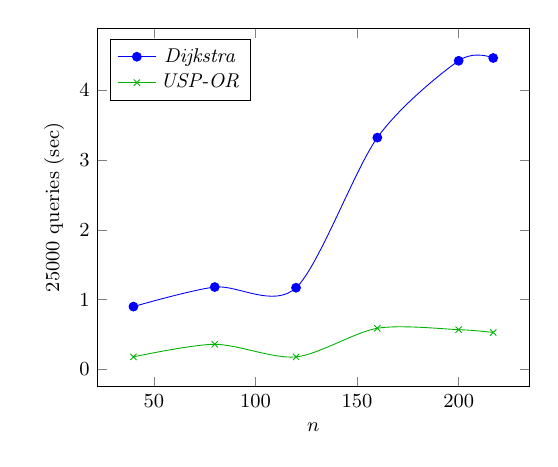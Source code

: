 \tikzstyle{textstyle}=[font=\fontsize{9}{9}\selectfont]
\begin{tikzpicture}[textstyle, scale=0.8]
    \begin{axis}[
        xlabel={$n$},
        ylabel={$25000$ queries (sec)},
		legend pos=north west
        ]
        
    \addplot[smooth,mark=*,color=blue] plot coordinates {
		(40,0.9)
		(80,1.18)
		(120,1.17)
		(160,3.32)
		(200,4.42)
		(217,4.46)
    };
    \addlegendentry{\textit{Dijkstra}}
    
    \addplot[smooth,mark=x,color=green!70!black] plot coordinates {
		(40,0.18)
		(80,0.36)
		(120,0.18)
		(160,0.59)
		(200,0.57)
		(217,0.53)
    };
    \addlegendentry{\textit{USP-OR}}
    
    \end{axis}
\end{tikzpicture}
